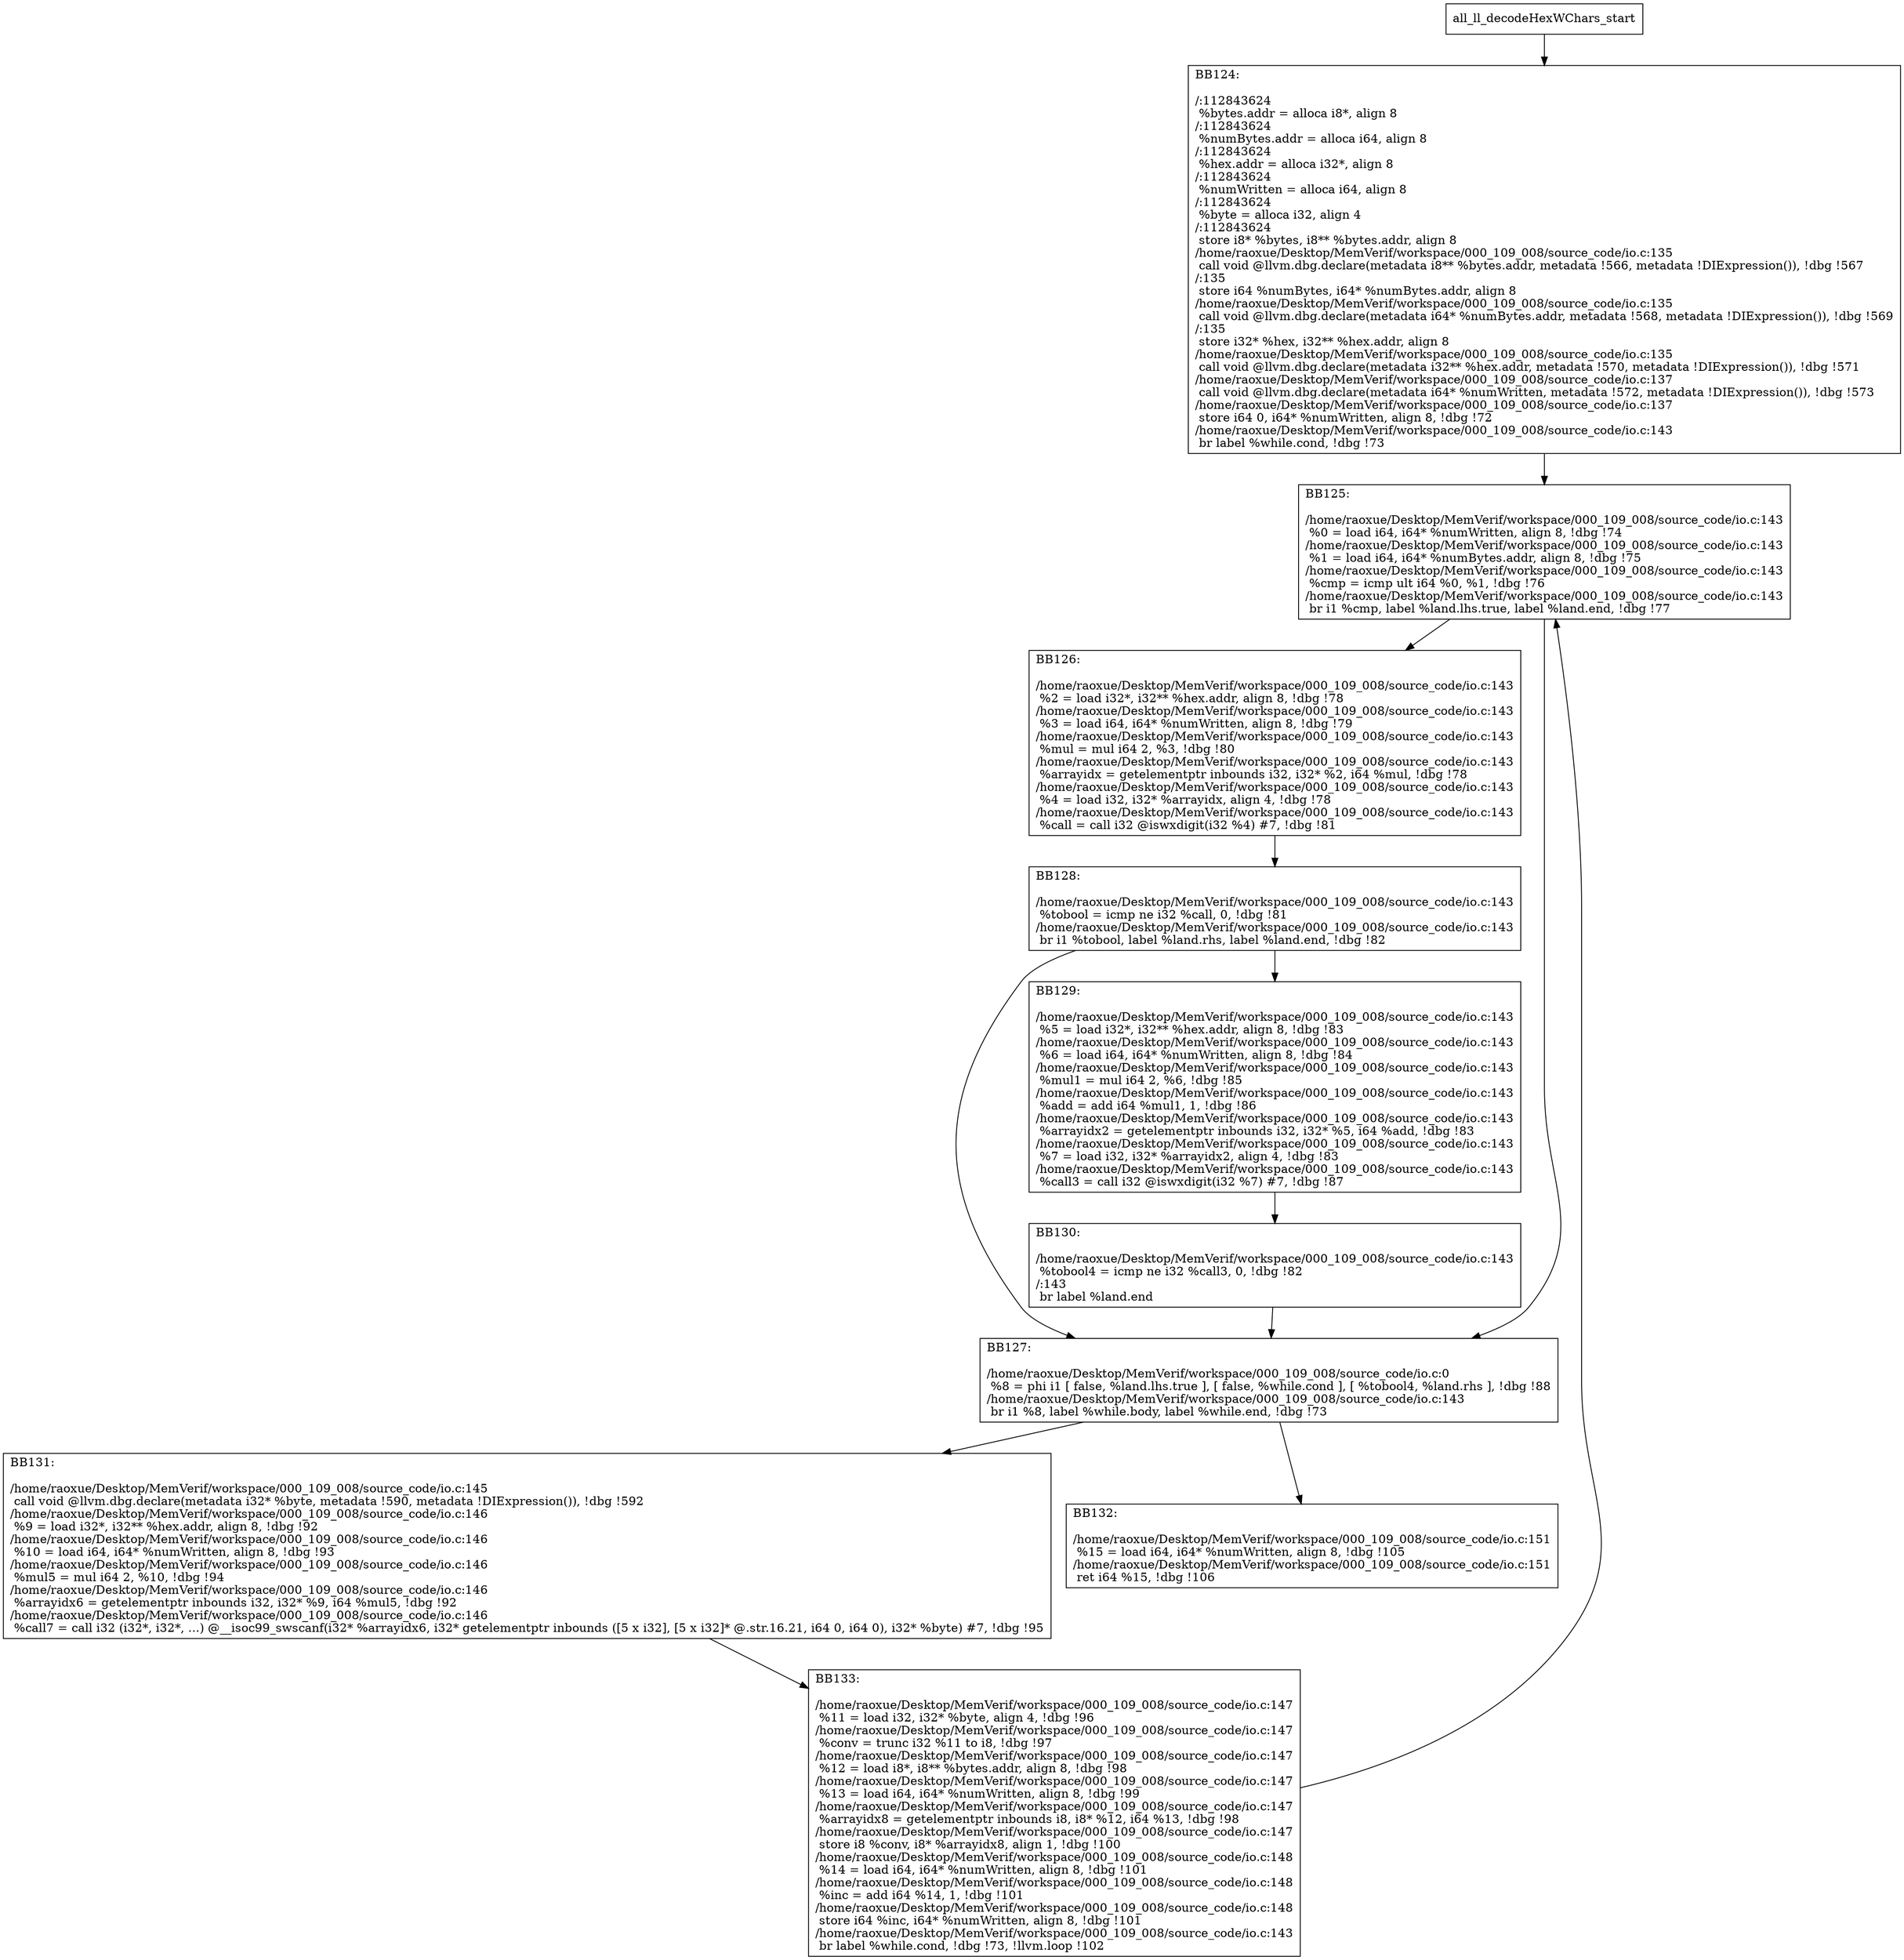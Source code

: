 digraph "CFG for'all_ll_decodeHexWChars' function" {
	BBall_ll_decodeHexWChars_start[shape=record,label="{all_ll_decodeHexWChars_start}"];
	BBall_ll_decodeHexWChars_start-> all_ll_decodeHexWCharsBB124;
	all_ll_decodeHexWCharsBB124 [shape=record, label="{BB124:\l\l/:112843624\l
  %bytes.addr = alloca i8*, align 8\l
/:112843624\l
  %numBytes.addr = alloca i64, align 8\l
/:112843624\l
  %hex.addr = alloca i32*, align 8\l
/:112843624\l
  %numWritten = alloca i64, align 8\l
/:112843624\l
  %byte = alloca i32, align 4\l
/:112843624\l
  store i8* %bytes, i8** %bytes.addr, align 8\l
/home/raoxue/Desktop/MemVerif/workspace/000_109_008/source_code/io.c:135\l
  call void @llvm.dbg.declare(metadata i8** %bytes.addr, metadata !566, metadata !DIExpression()), !dbg !567\l
/:135\l
  store i64 %numBytes, i64* %numBytes.addr, align 8\l
/home/raoxue/Desktop/MemVerif/workspace/000_109_008/source_code/io.c:135\l
  call void @llvm.dbg.declare(metadata i64* %numBytes.addr, metadata !568, metadata !DIExpression()), !dbg !569\l
/:135\l
  store i32* %hex, i32** %hex.addr, align 8\l
/home/raoxue/Desktop/MemVerif/workspace/000_109_008/source_code/io.c:135\l
  call void @llvm.dbg.declare(metadata i32** %hex.addr, metadata !570, metadata !DIExpression()), !dbg !571\l
/home/raoxue/Desktop/MemVerif/workspace/000_109_008/source_code/io.c:137\l
  call void @llvm.dbg.declare(metadata i64* %numWritten, metadata !572, metadata !DIExpression()), !dbg !573\l
/home/raoxue/Desktop/MemVerif/workspace/000_109_008/source_code/io.c:137\l
  store i64 0, i64* %numWritten, align 8, !dbg !72\l
/home/raoxue/Desktop/MemVerif/workspace/000_109_008/source_code/io.c:143\l
  br label %while.cond, !dbg !73\l
}"];
	all_ll_decodeHexWCharsBB124-> all_ll_decodeHexWCharsBB125;
	all_ll_decodeHexWCharsBB125 [shape=record, label="{BB125:\l\l/home/raoxue/Desktop/MemVerif/workspace/000_109_008/source_code/io.c:143\l
  %0 = load i64, i64* %numWritten, align 8, !dbg !74\l
/home/raoxue/Desktop/MemVerif/workspace/000_109_008/source_code/io.c:143\l
  %1 = load i64, i64* %numBytes.addr, align 8, !dbg !75\l
/home/raoxue/Desktop/MemVerif/workspace/000_109_008/source_code/io.c:143\l
  %cmp = icmp ult i64 %0, %1, !dbg !76\l
/home/raoxue/Desktop/MemVerif/workspace/000_109_008/source_code/io.c:143\l
  br i1 %cmp, label %land.lhs.true, label %land.end, !dbg !77\l
}"];
	all_ll_decodeHexWCharsBB125-> all_ll_decodeHexWCharsBB126;
	all_ll_decodeHexWCharsBB125-> all_ll_decodeHexWCharsBB127;
	all_ll_decodeHexWCharsBB126 [shape=record, label="{BB126:\l\l/home/raoxue/Desktop/MemVerif/workspace/000_109_008/source_code/io.c:143\l
  %2 = load i32*, i32** %hex.addr, align 8, !dbg !78\l
/home/raoxue/Desktop/MemVerif/workspace/000_109_008/source_code/io.c:143\l
  %3 = load i64, i64* %numWritten, align 8, !dbg !79\l
/home/raoxue/Desktop/MemVerif/workspace/000_109_008/source_code/io.c:143\l
  %mul = mul i64 2, %3, !dbg !80\l
/home/raoxue/Desktop/MemVerif/workspace/000_109_008/source_code/io.c:143\l
  %arrayidx = getelementptr inbounds i32, i32* %2, i64 %mul, !dbg !78\l
/home/raoxue/Desktop/MemVerif/workspace/000_109_008/source_code/io.c:143\l
  %4 = load i32, i32* %arrayidx, align 4, !dbg !78\l
/home/raoxue/Desktop/MemVerif/workspace/000_109_008/source_code/io.c:143\l
  %call = call i32 @iswxdigit(i32 %4) #7, !dbg !81\l
}"];
	all_ll_decodeHexWCharsBB126-> all_ll_decodeHexWCharsBB128;
	all_ll_decodeHexWCharsBB128 [shape=record, label="{BB128:\l\l/home/raoxue/Desktop/MemVerif/workspace/000_109_008/source_code/io.c:143\l
  %tobool = icmp ne i32 %call, 0, !dbg !81\l
/home/raoxue/Desktop/MemVerif/workspace/000_109_008/source_code/io.c:143\l
  br i1 %tobool, label %land.rhs, label %land.end, !dbg !82\l
}"];
	all_ll_decodeHexWCharsBB128-> all_ll_decodeHexWCharsBB129;
	all_ll_decodeHexWCharsBB128-> all_ll_decodeHexWCharsBB127;
	all_ll_decodeHexWCharsBB129 [shape=record, label="{BB129:\l\l/home/raoxue/Desktop/MemVerif/workspace/000_109_008/source_code/io.c:143\l
  %5 = load i32*, i32** %hex.addr, align 8, !dbg !83\l
/home/raoxue/Desktop/MemVerif/workspace/000_109_008/source_code/io.c:143\l
  %6 = load i64, i64* %numWritten, align 8, !dbg !84\l
/home/raoxue/Desktop/MemVerif/workspace/000_109_008/source_code/io.c:143\l
  %mul1 = mul i64 2, %6, !dbg !85\l
/home/raoxue/Desktop/MemVerif/workspace/000_109_008/source_code/io.c:143\l
  %add = add i64 %mul1, 1, !dbg !86\l
/home/raoxue/Desktop/MemVerif/workspace/000_109_008/source_code/io.c:143\l
  %arrayidx2 = getelementptr inbounds i32, i32* %5, i64 %add, !dbg !83\l
/home/raoxue/Desktop/MemVerif/workspace/000_109_008/source_code/io.c:143\l
  %7 = load i32, i32* %arrayidx2, align 4, !dbg !83\l
/home/raoxue/Desktop/MemVerif/workspace/000_109_008/source_code/io.c:143\l
  %call3 = call i32 @iswxdigit(i32 %7) #7, !dbg !87\l
}"];
	all_ll_decodeHexWCharsBB129-> all_ll_decodeHexWCharsBB130;
	all_ll_decodeHexWCharsBB130 [shape=record, label="{BB130:\l\l/home/raoxue/Desktop/MemVerif/workspace/000_109_008/source_code/io.c:143\l
  %tobool4 = icmp ne i32 %call3, 0, !dbg !82\l
/:143\l
  br label %land.end\l
}"];
	all_ll_decodeHexWCharsBB130-> all_ll_decodeHexWCharsBB127;
	all_ll_decodeHexWCharsBB127 [shape=record, label="{BB127:\l\l/home/raoxue/Desktop/MemVerif/workspace/000_109_008/source_code/io.c:0\l
  %8 = phi i1 [ false, %land.lhs.true ], [ false, %while.cond ], [ %tobool4, %land.rhs ], !dbg !88\l
/home/raoxue/Desktop/MemVerif/workspace/000_109_008/source_code/io.c:143\l
  br i1 %8, label %while.body, label %while.end, !dbg !73\l
}"];
	all_ll_decodeHexWCharsBB127-> all_ll_decodeHexWCharsBB131;
	all_ll_decodeHexWCharsBB127-> all_ll_decodeHexWCharsBB132;
	all_ll_decodeHexWCharsBB131 [shape=record, label="{BB131:\l\l/home/raoxue/Desktop/MemVerif/workspace/000_109_008/source_code/io.c:145\l
  call void @llvm.dbg.declare(metadata i32* %byte, metadata !590, metadata !DIExpression()), !dbg !592\l
/home/raoxue/Desktop/MemVerif/workspace/000_109_008/source_code/io.c:146\l
  %9 = load i32*, i32** %hex.addr, align 8, !dbg !92\l
/home/raoxue/Desktop/MemVerif/workspace/000_109_008/source_code/io.c:146\l
  %10 = load i64, i64* %numWritten, align 8, !dbg !93\l
/home/raoxue/Desktop/MemVerif/workspace/000_109_008/source_code/io.c:146\l
  %mul5 = mul i64 2, %10, !dbg !94\l
/home/raoxue/Desktop/MemVerif/workspace/000_109_008/source_code/io.c:146\l
  %arrayidx6 = getelementptr inbounds i32, i32* %9, i64 %mul5, !dbg !92\l
/home/raoxue/Desktop/MemVerif/workspace/000_109_008/source_code/io.c:146\l
  %call7 = call i32 (i32*, i32*, ...) @__isoc99_swscanf(i32* %arrayidx6, i32* getelementptr inbounds ([5 x i32], [5 x i32]* @.str.16.21, i64 0, i64 0), i32* %byte) #7, !dbg !95\l
}"];
	all_ll_decodeHexWCharsBB131-> all_ll_decodeHexWCharsBB133;
	all_ll_decodeHexWCharsBB133 [shape=record, label="{BB133:\l\l/home/raoxue/Desktop/MemVerif/workspace/000_109_008/source_code/io.c:147\l
  %11 = load i32, i32* %byte, align 4, !dbg !96\l
/home/raoxue/Desktop/MemVerif/workspace/000_109_008/source_code/io.c:147\l
  %conv = trunc i32 %11 to i8, !dbg !97\l
/home/raoxue/Desktop/MemVerif/workspace/000_109_008/source_code/io.c:147\l
  %12 = load i8*, i8** %bytes.addr, align 8, !dbg !98\l
/home/raoxue/Desktop/MemVerif/workspace/000_109_008/source_code/io.c:147\l
  %13 = load i64, i64* %numWritten, align 8, !dbg !99\l
/home/raoxue/Desktop/MemVerif/workspace/000_109_008/source_code/io.c:147\l
  %arrayidx8 = getelementptr inbounds i8, i8* %12, i64 %13, !dbg !98\l
/home/raoxue/Desktop/MemVerif/workspace/000_109_008/source_code/io.c:147\l
  store i8 %conv, i8* %arrayidx8, align 1, !dbg !100\l
/home/raoxue/Desktop/MemVerif/workspace/000_109_008/source_code/io.c:148\l
  %14 = load i64, i64* %numWritten, align 8, !dbg !101\l
/home/raoxue/Desktop/MemVerif/workspace/000_109_008/source_code/io.c:148\l
  %inc = add i64 %14, 1, !dbg !101\l
/home/raoxue/Desktop/MemVerif/workspace/000_109_008/source_code/io.c:148\l
  store i64 %inc, i64* %numWritten, align 8, !dbg !101\l
/home/raoxue/Desktop/MemVerif/workspace/000_109_008/source_code/io.c:143\l
  br label %while.cond, !dbg !73, !llvm.loop !102\l
}"];
	all_ll_decodeHexWCharsBB133-> all_ll_decodeHexWCharsBB125;
	all_ll_decodeHexWCharsBB132 [shape=record, label="{BB132:\l\l/home/raoxue/Desktop/MemVerif/workspace/000_109_008/source_code/io.c:151\l
  %15 = load i64, i64* %numWritten, align 8, !dbg !105\l
/home/raoxue/Desktop/MemVerif/workspace/000_109_008/source_code/io.c:151\l
  ret i64 %15, !dbg !106\l
}"];
}
